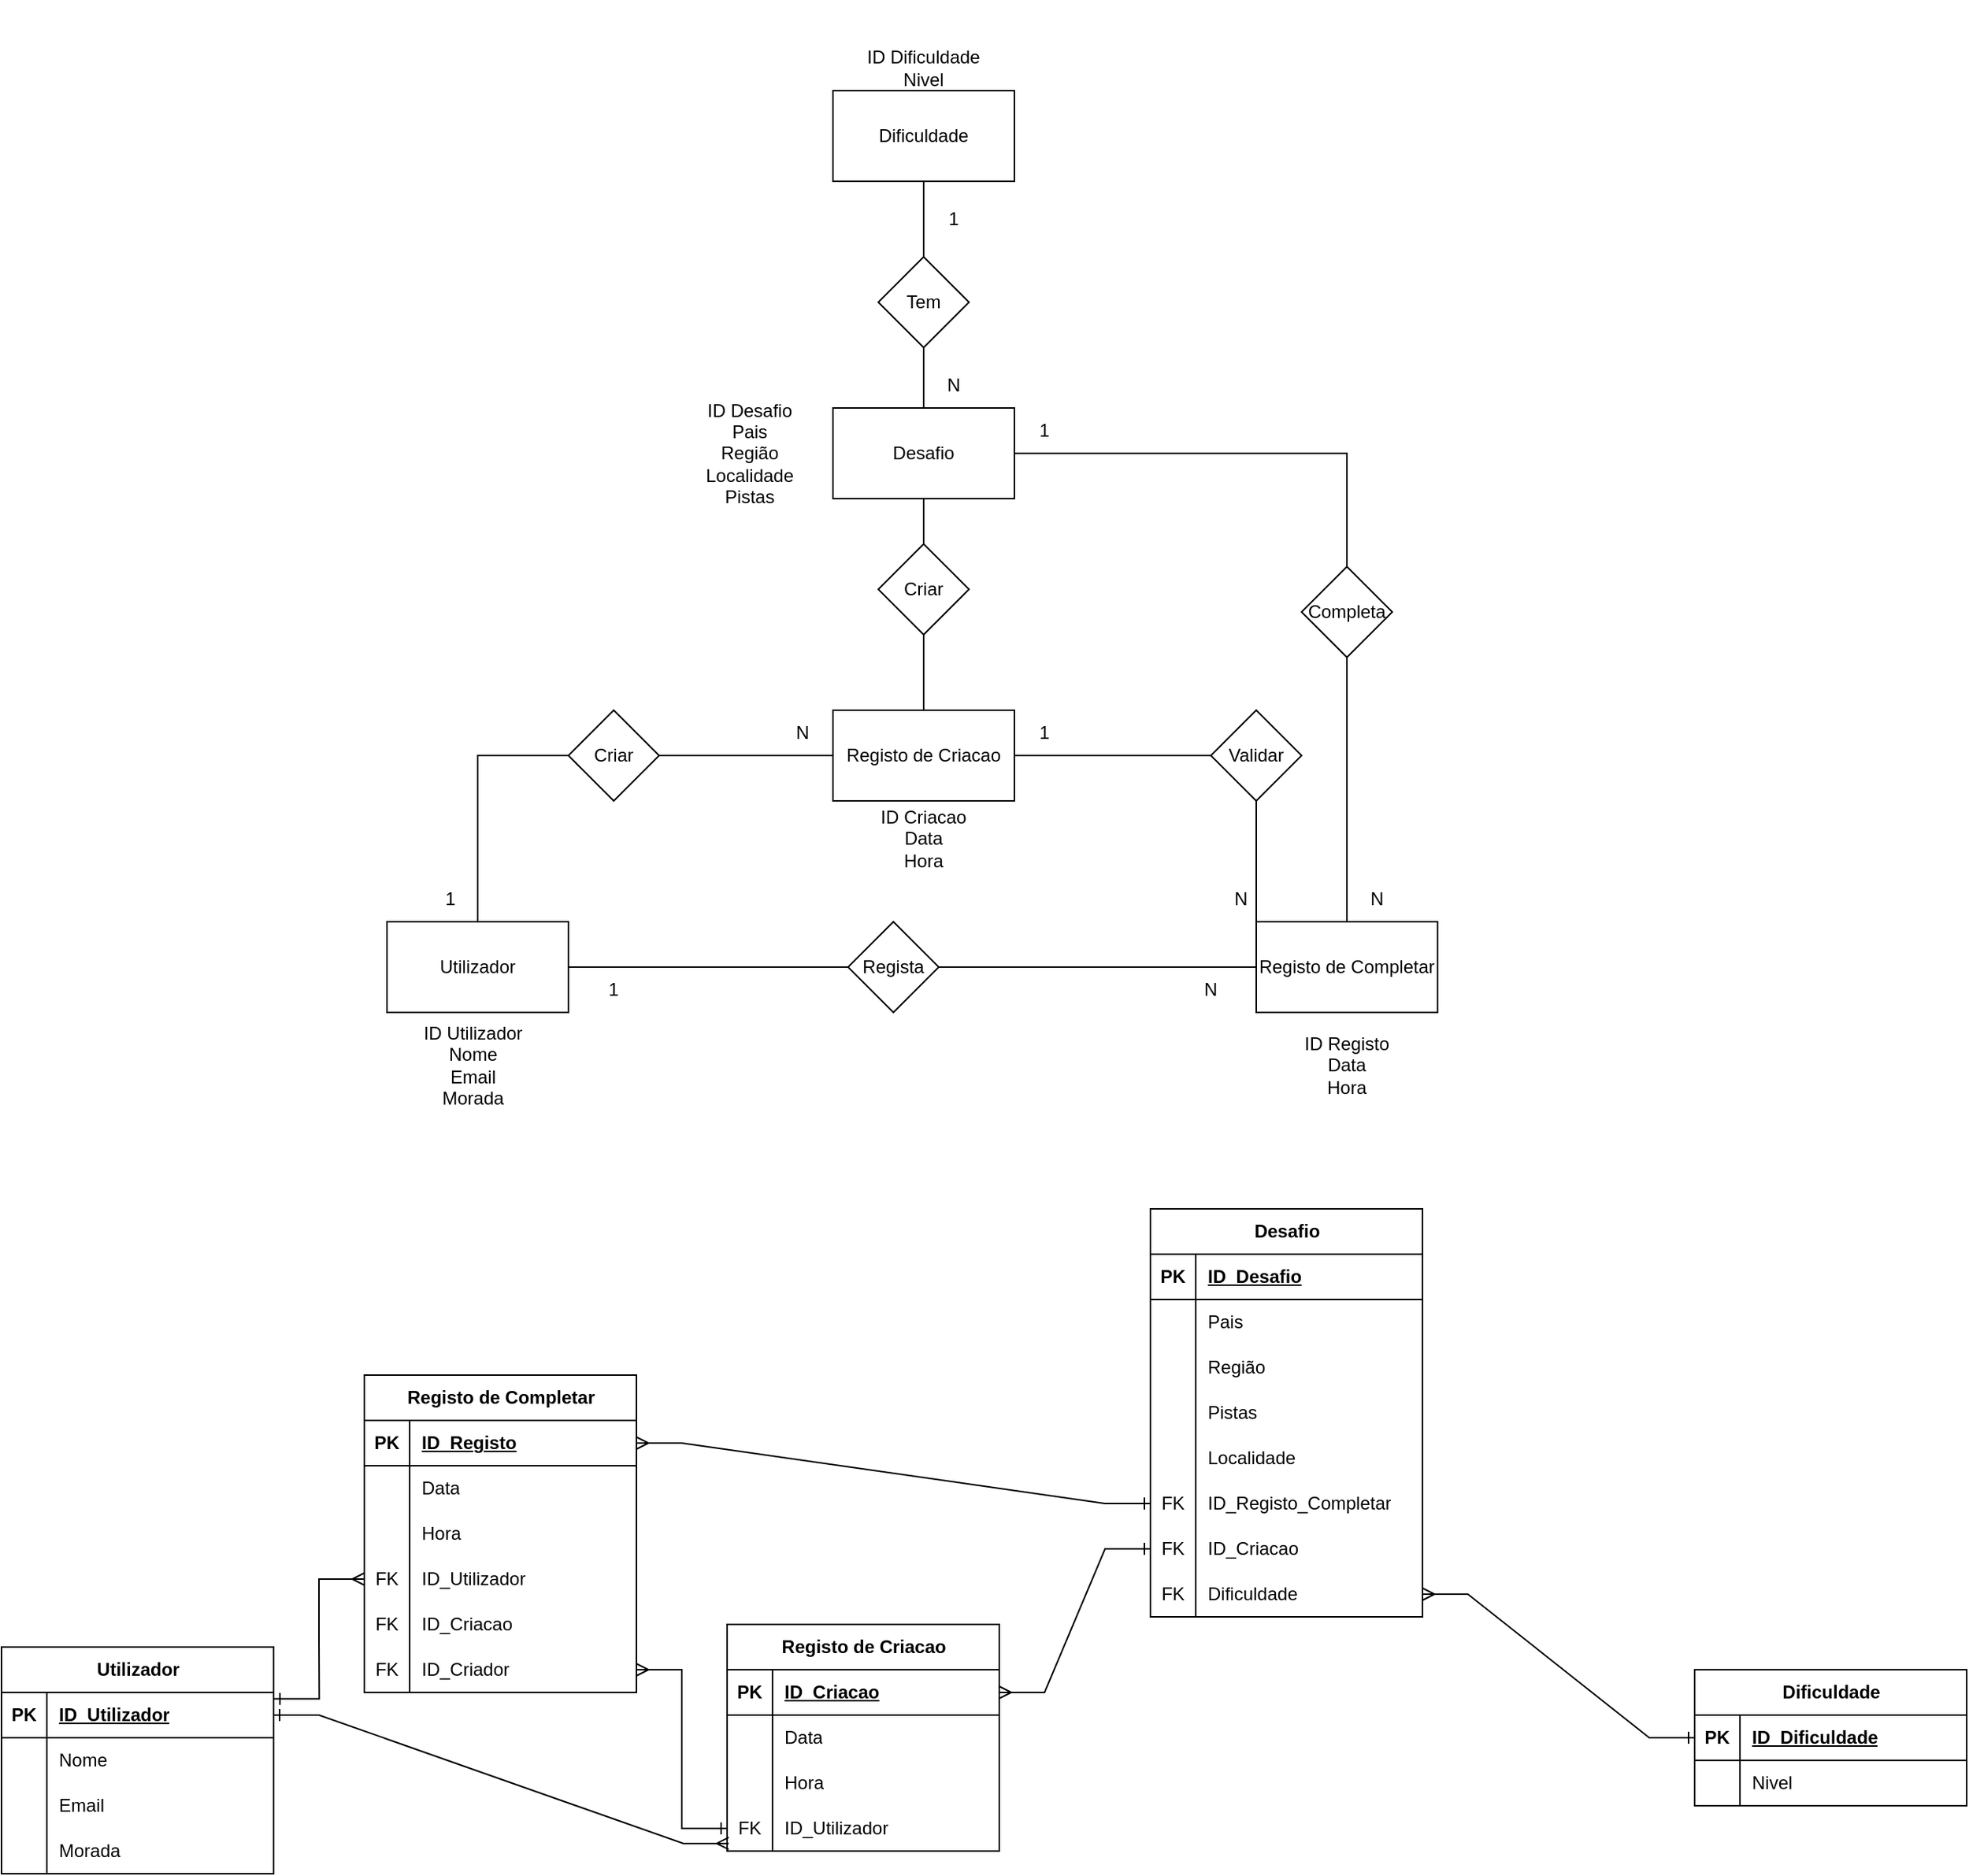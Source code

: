 <mxfile version="22.1.1" type="github">
  <diagram name="Página-1" id="L5ZO46KHVrm3tSjgSktz">
    <mxGraphModel dx="2261" dy="1919" grid="1" gridSize="10" guides="1" tooltips="1" connect="1" arrows="1" fold="1" page="1" pageScale="1" pageWidth="827" pageHeight="1169" math="0" shadow="0">
      <root>
        <mxCell id="0" />
        <mxCell id="1" parent="0" />
        <mxCell id="HCRtUqWp44zBIRTlCTxs-1" value="Registo de Completar" style="rounded=0;whiteSpace=wrap;html=1;" vertex="1" parent="1">
          <mxGeometry x="60" y="420" width="120" height="60" as="geometry" />
        </mxCell>
        <mxCell id="HCRtUqWp44zBIRTlCTxs-2" value="Utilizador" style="rounded=0;whiteSpace=wrap;html=1;" vertex="1" parent="1">
          <mxGeometry x="-515" y="420" width="120" height="60" as="geometry" />
        </mxCell>
        <mxCell id="HCRtUqWp44zBIRTlCTxs-3" value="Dificuldade" style="rounded=0;whiteSpace=wrap;html=1;" vertex="1" parent="1">
          <mxGeometry x="-220" y="-130" width="120" height="60" as="geometry" />
        </mxCell>
        <mxCell id="HCRtUqWp44zBIRTlCTxs-5" value="Desafio" style="rounded=0;whiteSpace=wrap;html=1;" vertex="1" parent="1">
          <mxGeometry x="-220" y="80" width="120" height="60" as="geometry" />
        </mxCell>
        <mxCell id="HCRtUqWp44zBIRTlCTxs-14" value="" style="endArrow=none;html=1;rounded=0;exitX=1;exitY=0.5;exitDx=0;exitDy=0;entryX=0;entryY=0.5;entryDx=0;entryDy=0;" edge="1" parent="1" source="HCRtUqWp44zBIRTlCTxs-21" target="HCRtUqWp44zBIRTlCTxs-1">
          <mxGeometry width="50" height="50" relative="1" as="geometry">
            <mxPoint x="-128.787" y="308.787" as="sourcePoint" />
            <mxPoint x="220" y="400" as="targetPoint" />
          </mxGeometry>
        </mxCell>
        <mxCell id="HCRtUqWp44zBIRTlCTxs-15" value="" style="endArrow=none;html=1;rounded=0;entryX=1;entryY=0.5;entryDx=0;entryDy=0;exitX=0;exitY=0.5;exitDx=0;exitDy=0;" edge="1" parent="1" source="HCRtUqWp44zBIRTlCTxs-21" target="HCRtUqWp44zBIRTlCTxs-2">
          <mxGeometry width="50" height="50" relative="1" as="geometry">
            <mxPoint x="-190" y="310" as="sourcePoint" />
            <mxPoint x="220" y="400" as="targetPoint" />
          </mxGeometry>
        </mxCell>
        <mxCell id="HCRtUqWp44zBIRTlCTxs-21" value="Regista" style="rhombus;whiteSpace=wrap;html=1;" vertex="1" parent="1">
          <mxGeometry x="-210" y="420" width="60" height="60" as="geometry" />
        </mxCell>
        <mxCell id="HCRtUqWp44zBIRTlCTxs-23" value="" style="endArrow=none;html=1;rounded=0;exitX=0.5;exitY=0;exitDx=0;exitDy=0;" edge="1" parent="1" source="HCRtUqWp44zBIRTlCTxs-1" target="HCRtUqWp44zBIRTlCTxs-24">
          <mxGeometry width="50" height="50" relative="1" as="geometry">
            <mxPoint x="-20" y="270" as="sourcePoint" />
            <mxPoint y="230" as="targetPoint" />
          </mxGeometry>
        </mxCell>
        <mxCell id="HCRtUqWp44zBIRTlCTxs-24" value="Completa" style="rhombus;whiteSpace=wrap;html=1;" vertex="1" parent="1">
          <mxGeometry x="90" y="185" width="60" height="60" as="geometry" />
        </mxCell>
        <mxCell id="HCRtUqWp44zBIRTlCTxs-25" value="" style="endArrow=none;html=1;rounded=0;entryX=0.5;entryY=0;entryDx=0;entryDy=0;exitX=1;exitY=0.5;exitDx=0;exitDy=0;" edge="1" parent="1" source="HCRtUqWp44zBIRTlCTxs-5" target="HCRtUqWp44zBIRTlCTxs-24">
          <mxGeometry width="50" height="50" relative="1" as="geometry">
            <mxPoint x="-170" y="450" as="sourcePoint" />
            <mxPoint x="-120" y="400" as="targetPoint" />
            <Array as="points">
              <mxPoint x="40" y="110" />
              <mxPoint x="120" y="110" />
              <mxPoint x="120" y="140" />
            </Array>
          </mxGeometry>
        </mxCell>
        <mxCell id="HCRtUqWp44zBIRTlCTxs-29" value="Tem" style="rhombus;whiteSpace=wrap;html=1;" vertex="1" parent="1">
          <mxGeometry x="-190" y="-20" width="60" height="60" as="geometry" />
        </mxCell>
        <mxCell id="HCRtUqWp44zBIRTlCTxs-30" value="" style="endArrow=none;html=1;rounded=0;exitX=0.5;exitY=1;exitDx=0;exitDy=0;entryX=0.5;entryY=0;entryDx=0;entryDy=0;" edge="1" parent="1" source="HCRtUqWp44zBIRTlCTxs-3" target="HCRtUqWp44zBIRTlCTxs-29">
          <mxGeometry width="50" height="50" relative="1" as="geometry">
            <mxPoint x="-170" y="200" as="sourcePoint" />
            <mxPoint x="-120" y="150" as="targetPoint" />
          </mxGeometry>
        </mxCell>
        <mxCell id="HCRtUqWp44zBIRTlCTxs-31" value="" style="endArrow=none;html=1;rounded=0;exitX=0.5;exitY=1;exitDx=0;exitDy=0;entryX=0.5;entryY=0;entryDx=0;entryDy=0;" edge="1" parent="1" source="HCRtUqWp44zBIRTlCTxs-29" target="HCRtUqWp44zBIRTlCTxs-5">
          <mxGeometry width="50" height="50" relative="1" as="geometry">
            <mxPoint x="-170" y="200" as="sourcePoint" />
            <mxPoint x="-120" y="150" as="targetPoint" />
          </mxGeometry>
        </mxCell>
        <mxCell id="HCRtUqWp44zBIRTlCTxs-34" value="N" style="text;html=1;strokeColor=none;fillColor=none;align=center;verticalAlign=middle;whiteSpace=wrap;rounded=0;" vertex="1" parent="1">
          <mxGeometry y="450" width="60" height="30" as="geometry" />
        </mxCell>
        <mxCell id="HCRtUqWp44zBIRTlCTxs-38" value="1" style="text;html=1;strokeColor=none;fillColor=none;align=center;verticalAlign=middle;whiteSpace=wrap;rounded=0;" vertex="1" parent="1">
          <mxGeometry x="-395" y="450" width="60" height="30" as="geometry" />
        </mxCell>
        <mxCell id="HCRtUqWp44zBIRTlCTxs-41" value="N" style="text;html=1;strokeColor=none;fillColor=none;align=center;verticalAlign=middle;whiteSpace=wrap;rounded=0;" vertex="1" parent="1">
          <mxGeometry x="-170" y="50" width="60" height="30" as="geometry" />
        </mxCell>
        <mxCell id="HCRtUqWp44zBIRTlCTxs-43" value="1" style="text;html=1;strokeColor=none;fillColor=none;align=center;verticalAlign=middle;whiteSpace=wrap;rounded=0;" vertex="1" parent="1">
          <mxGeometry x="-170" y="-60" width="60" height="30" as="geometry" />
        </mxCell>
        <mxCell id="HCRtUqWp44zBIRTlCTxs-44" value="ID Utilizador&lt;br&gt;Nome&lt;br&gt;Email&lt;br&gt;Morada&lt;br&gt;" style="text;html=1;strokeColor=none;fillColor=none;align=center;verticalAlign=middle;whiteSpace=wrap;rounded=0;" vertex="1" parent="1">
          <mxGeometry x="-503" y="475.5" width="90" height="79" as="geometry" />
        </mxCell>
        <mxCell id="HCRtUqWp44zBIRTlCTxs-46" value="ID Registo&lt;br&gt;Data&lt;br&gt;Hora" style="text;html=1;strokeColor=none;fillColor=none;align=center;verticalAlign=middle;whiteSpace=wrap;rounded=0;" vertex="1" parent="1">
          <mxGeometry x="65" y="480" width="110" height="70" as="geometry" />
        </mxCell>
        <mxCell id="HCRtUqWp44zBIRTlCTxs-47" value="ID Desafio&lt;br&gt;Pais&lt;br&gt;Região&lt;br&gt;Localidade&lt;br&gt;Pistas" style="text;html=1;strokeColor=none;fillColor=none;align=center;verticalAlign=middle;whiteSpace=wrap;rounded=0;" vertex="1" parent="1">
          <mxGeometry x="-330" y="75" width="110" height="70" as="geometry" />
        </mxCell>
        <mxCell id="HCRtUqWp44zBIRTlCTxs-48" value="ID Dificuldade&lt;br&gt;Nivel" style="text;html=1;strokeColor=none;fillColor=none;align=center;verticalAlign=middle;whiteSpace=wrap;rounded=0;" vertex="1" parent="1">
          <mxGeometry x="-220" y="-190" width="120" height="90" as="geometry" />
        </mxCell>
        <mxCell id="HCRtUqWp44zBIRTlCTxs-140" value="Registo de Completar" style="shape=table;startSize=30;container=1;collapsible=1;childLayout=tableLayout;fixedRows=1;rowLines=0;fontStyle=1;align=center;resizeLast=1;html=1;" vertex="1" parent="1">
          <mxGeometry x="-530" y="720" width="180" height="210" as="geometry" />
        </mxCell>
        <mxCell id="HCRtUqWp44zBIRTlCTxs-141" value="" style="shape=tableRow;horizontal=0;startSize=0;swimlaneHead=0;swimlaneBody=0;fillColor=none;collapsible=0;dropTarget=0;points=[[0,0.5],[1,0.5]];portConstraint=eastwest;top=0;left=0;right=0;bottom=1;" vertex="1" parent="HCRtUqWp44zBIRTlCTxs-140">
          <mxGeometry y="30" width="180" height="30" as="geometry" />
        </mxCell>
        <mxCell id="HCRtUqWp44zBIRTlCTxs-142" value="PK" style="shape=partialRectangle;connectable=0;fillColor=none;top=0;left=0;bottom=0;right=0;fontStyle=1;overflow=hidden;whiteSpace=wrap;html=1;" vertex="1" parent="HCRtUqWp44zBIRTlCTxs-141">
          <mxGeometry width="30" height="30" as="geometry">
            <mxRectangle width="30" height="30" as="alternateBounds" />
          </mxGeometry>
        </mxCell>
        <mxCell id="HCRtUqWp44zBIRTlCTxs-143" value="ID_Registo" style="shape=partialRectangle;connectable=0;fillColor=none;top=0;left=0;bottom=0;right=0;align=left;spacingLeft=6;fontStyle=5;overflow=hidden;whiteSpace=wrap;html=1;" vertex="1" parent="HCRtUqWp44zBIRTlCTxs-141">
          <mxGeometry x="30" width="150" height="30" as="geometry">
            <mxRectangle width="150" height="30" as="alternateBounds" />
          </mxGeometry>
        </mxCell>
        <mxCell id="HCRtUqWp44zBIRTlCTxs-144" value="" style="shape=tableRow;horizontal=0;startSize=0;swimlaneHead=0;swimlaneBody=0;fillColor=none;collapsible=0;dropTarget=0;points=[[0,0.5],[1,0.5]];portConstraint=eastwest;top=0;left=0;right=0;bottom=0;" vertex="1" parent="HCRtUqWp44zBIRTlCTxs-140">
          <mxGeometry y="60" width="180" height="30" as="geometry" />
        </mxCell>
        <mxCell id="HCRtUqWp44zBIRTlCTxs-145" value="" style="shape=partialRectangle;connectable=0;fillColor=none;top=0;left=0;bottom=0;right=0;editable=1;overflow=hidden;whiteSpace=wrap;html=1;" vertex="1" parent="HCRtUqWp44zBIRTlCTxs-144">
          <mxGeometry width="30" height="30" as="geometry">
            <mxRectangle width="30" height="30" as="alternateBounds" />
          </mxGeometry>
        </mxCell>
        <mxCell id="HCRtUqWp44zBIRTlCTxs-146" value="Data" style="shape=partialRectangle;connectable=0;fillColor=none;top=0;left=0;bottom=0;right=0;align=left;spacingLeft=6;overflow=hidden;whiteSpace=wrap;html=1;" vertex="1" parent="HCRtUqWp44zBIRTlCTxs-144">
          <mxGeometry x="30" width="150" height="30" as="geometry">
            <mxRectangle width="150" height="30" as="alternateBounds" />
          </mxGeometry>
        </mxCell>
        <mxCell id="HCRtUqWp44zBIRTlCTxs-147" value="" style="shape=tableRow;horizontal=0;startSize=0;swimlaneHead=0;swimlaneBody=0;fillColor=none;collapsible=0;dropTarget=0;points=[[0,0.5],[1,0.5]];portConstraint=eastwest;top=0;left=0;right=0;bottom=0;" vertex="1" parent="HCRtUqWp44zBIRTlCTxs-140">
          <mxGeometry y="90" width="180" height="30" as="geometry" />
        </mxCell>
        <mxCell id="HCRtUqWp44zBIRTlCTxs-148" value="" style="shape=partialRectangle;connectable=0;fillColor=none;top=0;left=0;bottom=0;right=0;editable=1;overflow=hidden;whiteSpace=wrap;html=1;" vertex="1" parent="HCRtUqWp44zBIRTlCTxs-147">
          <mxGeometry width="30" height="30" as="geometry">
            <mxRectangle width="30" height="30" as="alternateBounds" />
          </mxGeometry>
        </mxCell>
        <mxCell id="HCRtUqWp44zBIRTlCTxs-149" value="Hora" style="shape=partialRectangle;connectable=0;fillColor=none;top=0;left=0;bottom=0;right=0;align=left;spacingLeft=6;overflow=hidden;whiteSpace=wrap;html=1;" vertex="1" parent="HCRtUqWp44zBIRTlCTxs-147">
          <mxGeometry x="30" width="150" height="30" as="geometry">
            <mxRectangle width="150" height="30" as="alternateBounds" />
          </mxGeometry>
        </mxCell>
        <mxCell id="HCRtUqWp44zBIRTlCTxs-150" value="" style="shape=tableRow;horizontal=0;startSize=0;swimlaneHead=0;swimlaneBody=0;fillColor=none;collapsible=0;dropTarget=0;points=[[0,0.5],[1,0.5]];portConstraint=eastwest;top=0;left=0;right=0;bottom=0;" vertex="1" parent="HCRtUqWp44zBIRTlCTxs-140">
          <mxGeometry y="120" width="180" height="30" as="geometry" />
        </mxCell>
        <mxCell id="HCRtUqWp44zBIRTlCTxs-151" value="FK" style="shape=partialRectangle;connectable=0;fillColor=none;top=0;left=0;bottom=0;right=0;editable=1;overflow=hidden;whiteSpace=wrap;html=1;" vertex="1" parent="HCRtUqWp44zBIRTlCTxs-150">
          <mxGeometry width="30" height="30" as="geometry">
            <mxRectangle width="30" height="30" as="alternateBounds" />
          </mxGeometry>
        </mxCell>
        <mxCell id="HCRtUqWp44zBIRTlCTxs-152" value="ID_Utilizador" style="shape=partialRectangle;connectable=0;fillColor=none;top=0;left=0;bottom=0;right=0;align=left;spacingLeft=6;overflow=hidden;whiteSpace=wrap;html=1;" vertex="1" parent="HCRtUqWp44zBIRTlCTxs-150">
          <mxGeometry x="30" width="150" height="30" as="geometry">
            <mxRectangle width="150" height="30" as="alternateBounds" />
          </mxGeometry>
        </mxCell>
        <mxCell id="HCRtUqWp44zBIRTlCTxs-153" style="shape=tableRow;horizontal=0;startSize=0;swimlaneHead=0;swimlaneBody=0;fillColor=none;collapsible=0;dropTarget=0;points=[[0,0.5],[1,0.5]];portConstraint=eastwest;top=0;left=0;right=0;bottom=0;" vertex="1" parent="HCRtUqWp44zBIRTlCTxs-140">
          <mxGeometry y="150" width="180" height="30" as="geometry" />
        </mxCell>
        <mxCell id="HCRtUqWp44zBIRTlCTxs-154" value="FK" style="shape=partialRectangle;connectable=0;fillColor=none;top=0;left=0;bottom=0;right=0;editable=1;overflow=hidden;whiteSpace=wrap;html=1;" vertex="1" parent="HCRtUqWp44zBIRTlCTxs-153">
          <mxGeometry width="30" height="30" as="geometry">
            <mxRectangle width="30" height="30" as="alternateBounds" />
          </mxGeometry>
        </mxCell>
        <mxCell id="HCRtUqWp44zBIRTlCTxs-155" value="ID_Criacao" style="shape=partialRectangle;connectable=0;fillColor=none;top=0;left=0;bottom=0;right=0;align=left;spacingLeft=6;overflow=hidden;whiteSpace=wrap;html=1;" vertex="1" parent="HCRtUqWp44zBIRTlCTxs-153">
          <mxGeometry x="30" width="150" height="30" as="geometry">
            <mxRectangle width="150" height="30" as="alternateBounds" />
          </mxGeometry>
        </mxCell>
        <mxCell id="HCRtUqWp44zBIRTlCTxs-220" style="shape=tableRow;horizontal=0;startSize=0;swimlaneHead=0;swimlaneBody=0;fillColor=none;collapsible=0;dropTarget=0;points=[[0,0.5],[1,0.5]];portConstraint=eastwest;top=0;left=0;right=0;bottom=0;" vertex="1" parent="HCRtUqWp44zBIRTlCTxs-140">
          <mxGeometry y="180" width="180" height="30" as="geometry" />
        </mxCell>
        <mxCell id="HCRtUqWp44zBIRTlCTxs-221" value="FK" style="shape=partialRectangle;connectable=0;fillColor=none;top=0;left=0;bottom=0;right=0;editable=1;overflow=hidden;whiteSpace=wrap;html=1;" vertex="1" parent="HCRtUqWp44zBIRTlCTxs-220">
          <mxGeometry width="30" height="30" as="geometry">
            <mxRectangle width="30" height="30" as="alternateBounds" />
          </mxGeometry>
        </mxCell>
        <mxCell id="HCRtUqWp44zBIRTlCTxs-222" value="ID_Criador" style="shape=partialRectangle;connectable=0;fillColor=none;top=0;left=0;bottom=0;right=0;align=left;spacingLeft=6;overflow=hidden;whiteSpace=wrap;html=1;" vertex="1" parent="HCRtUqWp44zBIRTlCTxs-220">
          <mxGeometry x="30" width="150" height="30" as="geometry">
            <mxRectangle width="150" height="30" as="alternateBounds" />
          </mxGeometry>
        </mxCell>
        <mxCell id="HCRtUqWp44zBIRTlCTxs-156" value="Dificuldade" style="shape=table;startSize=30;container=1;collapsible=1;childLayout=tableLayout;fixedRows=1;rowLines=0;fontStyle=1;align=center;resizeLast=1;html=1;" vertex="1" parent="1">
          <mxGeometry x="350" y="915" width="180" height="90" as="geometry" />
        </mxCell>
        <mxCell id="HCRtUqWp44zBIRTlCTxs-157" value="" style="shape=tableRow;horizontal=0;startSize=0;swimlaneHead=0;swimlaneBody=0;fillColor=none;collapsible=0;dropTarget=0;points=[[0,0.5],[1,0.5]];portConstraint=eastwest;top=0;left=0;right=0;bottom=1;" vertex="1" parent="HCRtUqWp44zBIRTlCTxs-156">
          <mxGeometry y="30" width="180" height="30" as="geometry" />
        </mxCell>
        <mxCell id="HCRtUqWp44zBIRTlCTxs-158" value="PK" style="shape=partialRectangle;connectable=0;fillColor=none;top=0;left=0;bottom=0;right=0;fontStyle=1;overflow=hidden;whiteSpace=wrap;html=1;" vertex="1" parent="HCRtUqWp44zBIRTlCTxs-157">
          <mxGeometry width="30" height="30" as="geometry">
            <mxRectangle width="30" height="30" as="alternateBounds" />
          </mxGeometry>
        </mxCell>
        <mxCell id="HCRtUqWp44zBIRTlCTxs-159" value="ID_Dificuldade" style="shape=partialRectangle;connectable=0;fillColor=none;top=0;left=0;bottom=0;right=0;align=left;spacingLeft=6;fontStyle=5;overflow=hidden;whiteSpace=wrap;html=1;" vertex="1" parent="HCRtUqWp44zBIRTlCTxs-157">
          <mxGeometry x="30" width="150" height="30" as="geometry">
            <mxRectangle width="150" height="30" as="alternateBounds" />
          </mxGeometry>
        </mxCell>
        <mxCell id="HCRtUqWp44zBIRTlCTxs-160" value="" style="shape=tableRow;horizontal=0;startSize=0;swimlaneHead=0;swimlaneBody=0;fillColor=none;collapsible=0;dropTarget=0;points=[[0,0.5],[1,0.5]];portConstraint=eastwest;top=0;left=0;right=0;bottom=0;" vertex="1" parent="HCRtUqWp44zBIRTlCTxs-156">
          <mxGeometry y="60" width="180" height="30" as="geometry" />
        </mxCell>
        <mxCell id="HCRtUqWp44zBIRTlCTxs-161" value="" style="shape=partialRectangle;connectable=0;fillColor=none;top=0;left=0;bottom=0;right=0;editable=1;overflow=hidden;whiteSpace=wrap;html=1;" vertex="1" parent="HCRtUqWp44zBIRTlCTxs-160">
          <mxGeometry width="30" height="30" as="geometry">
            <mxRectangle width="30" height="30" as="alternateBounds" />
          </mxGeometry>
        </mxCell>
        <mxCell id="HCRtUqWp44zBIRTlCTxs-162" value="Nivel" style="shape=partialRectangle;connectable=0;fillColor=none;top=0;left=0;bottom=0;right=0;align=left;spacingLeft=6;overflow=hidden;whiteSpace=wrap;html=1;" vertex="1" parent="HCRtUqWp44zBIRTlCTxs-160">
          <mxGeometry x="30" width="150" height="30" as="geometry">
            <mxRectangle width="150" height="30" as="alternateBounds" />
          </mxGeometry>
        </mxCell>
        <mxCell id="HCRtUqWp44zBIRTlCTxs-163" value="Utilizador" style="shape=table;startSize=30;container=1;collapsible=1;childLayout=tableLayout;fixedRows=1;rowLines=0;fontStyle=1;align=center;resizeLast=1;html=1;" vertex="1" parent="1">
          <mxGeometry x="-770" y="900" width="180" height="150" as="geometry" />
        </mxCell>
        <mxCell id="HCRtUqWp44zBIRTlCTxs-164" value="" style="shape=tableRow;horizontal=0;startSize=0;swimlaneHead=0;swimlaneBody=0;fillColor=none;collapsible=0;dropTarget=0;points=[[0,0.5],[1,0.5]];portConstraint=eastwest;top=0;left=0;right=0;bottom=1;" vertex="1" parent="HCRtUqWp44zBIRTlCTxs-163">
          <mxGeometry y="30" width="180" height="30" as="geometry" />
        </mxCell>
        <mxCell id="HCRtUqWp44zBIRTlCTxs-165" value="PK" style="shape=partialRectangle;connectable=0;fillColor=none;top=0;left=0;bottom=0;right=0;fontStyle=1;overflow=hidden;whiteSpace=wrap;html=1;" vertex="1" parent="HCRtUqWp44zBIRTlCTxs-164">
          <mxGeometry width="30" height="30" as="geometry">
            <mxRectangle width="30" height="30" as="alternateBounds" />
          </mxGeometry>
        </mxCell>
        <mxCell id="HCRtUqWp44zBIRTlCTxs-166" value="ID_Utilizador" style="shape=partialRectangle;connectable=0;fillColor=none;top=0;left=0;bottom=0;right=0;align=left;spacingLeft=6;fontStyle=5;overflow=hidden;whiteSpace=wrap;html=1;" vertex="1" parent="HCRtUqWp44zBIRTlCTxs-164">
          <mxGeometry x="30" width="150" height="30" as="geometry">
            <mxRectangle width="150" height="30" as="alternateBounds" />
          </mxGeometry>
        </mxCell>
        <mxCell id="HCRtUqWp44zBIRTlCTxs-167" value="" style="shape=tableRow;horizontal=0;startSize=0;swimlaneHead=0;swimlaneBody=0;fillColor=none;collapsible=0;dropTarget=0;points=[[0,0.5],[1,0.5]];portConstraint=eastwest;top=0;left=0;right=0;bottom=0;" vertex="1" parent="HCRtUqWp44zBIRTlCTxs-163">
          <mxGeometry y="60" width="180" height="30" as="geometry" />
        </mxCell>
        <mxCell id="HCRtUqWp44zBIRTlCTxs-168" value="" style="shape=partialRectangle;connectable=0;fillColor=none;top=0;left=0;bottom=0;right=0;editable=1;overflow=hidden;whiteSpace=wrap;html=1;" vertex="1" parent="HCRtUqWp44zBIRTlCTxs-167">
          <mxGeometry width="30" height="30" as="geometry">
            <mxRectangle width="30" height="30" as="alternateBounds" />
          </mxGeometry>
        </mxCell>
        <mxCell id="HCRtUqWp44zBIRTlCTxs-169" value="Nome" style="shape=partialRectangle;connectable=0;fillColor=none;top=0;left=0;bottom=0;right=0;align=left;spacingLeft=6;overflow=hidden;whiteSpace=wrap;html=1;" vertex="1" parent="HCRtUqWp44zBIRTlCTxs-167">
          <mxGeometry x="30" width="150" height="30" as="geometry">
            <mxRectangle width="150" height="30" as="alternateBounds" />
          </mxGeometry>
        </mxCell>
        <mxCell id="HCRtUqWp44zBIRTlCTxs-170" value="" style="shape=tableRow;horizontal=0;startSize=0;swimlaneHead=0;swimlaneBody=0;fillColor=none;collapsible=0;dropTarget=0;points=[[0,0.5],[1,0.5]];portConstraint=eastwest;top=0;left=0;right=0;bottom=0;" vertex="1" parent="HCRtUqWp44zBIRTlCTxs-163">
          <mxGeometry y="90" width="180" height="30" as="geometry" />
        </mxCell>
        <mxCell id="HCRtUqWp44zBIRTlCTxs-171" value="" style="shape=partialRectangle;connectable=0;fillColor=none;top=0;left=0;bottom=0;right=0;editable=1;overflow=hidden;whiteSpace=wrap;html=1;" vertex="1" parent="HCRtUqWp44zBIRTlCTxs-170">
          <mxGeometry width="30" height="30" as="geometry">
            <mxRectangle width="30" height="30" as="alternateBounds" />
          </mxGeometry>
        </mxCell>
        <mxCell id="HCRtUqWp44zBIRTlCTxs-172" value="Email" style="shape=partialRectangle;connectable=0;fillColor=none;top=0;left=0;bottom=0;right=0;align=left;spacingLeft=6;overflow=hidden;whiteSpace=wrap;html=1;" vertex="1" parent="HCRtUqWp44zBIRTlCTxs-170">
          <mxGeometry x="30" width="150" height="30" as="geometry">
            <mxRectangle width="150" height="30" as="alternateBounds" />
          </mxGeometry>
        </mxCell>
        <mxCell id="HCRtUqWp44zBIRTlCTxs-173" value="" style="shape=tableRow;horizontal=0;startSize=0;swimlaneHead=0;swimlaneBody=0;fillColor=none;collapsible=0;dropTarget=0;points=[[0,0.5],[1,0.5]];portConstraint=eastwest;top=0;left=0;right=0;bottom=0;" vertex="1" parent="HCRtUqWp44zBIRTlCTxs-163">
          <mxGeometry y="120" width="180" height="30" as="geometry" />
        </mxCell>
        <mxCell id="HCRtUqWp44zBIRTlCTxs-174" value="" style="shape=partialRectangle;connectable=0;fillColor=none;top=0;left=0;bottom=0;right=0;editable=1;overflow=hidden;whiteSpace=wrap;html=1;" vertex="1" parent="HCRtUqWp44zBIRTlCTxs-173">
          <mxGeometry width="30" height="30" as="geometry">
            <mxRectangle width="30" height="30" as="alternateBounds" />
          </mxGeometry>
        </mxCell>
        <mxCell id="HCRtUqWp44zBIRTlCTxs-175" value="Morada" style="shape=partialRectangle;connectable=0;fillColor=none;top=0;left=0;bottom=0;right=0;align=left;spacingLeft=6;overflow=hidden;whiteSpace=wrap;html=1;" vertex="1" parent="HCRtUqWp44zBIRTlCTxs-173">
          <mxGeometry x="30" width="150" height="30" as="geometry">
            <mxRectangle width="150" height="30" as="alternateBounds" />
          </mxGeometry>
        </mxCell>
        <mxCell id="HCRtUqWp44zBIRTlCTxs-176" value="Desafio" style="shape=table;startSize=30;container=1;collapsible=1;childLayout=tableLayout;fixedRows=1;rowLines=0;fontStyle=1;align=center;resizeLast=1;html=1;" vertex="1" parent="1">
          <mxGeometry x="-10" y="610" width="180" height="270" as="geometry" />
        </mxCell>
        <mxCell id="HCRtUqWp44zBIRTlCTxs-177" value="" style="shape=tableRow;horizontal=0;startSize=0;swimlaneHead=0;swimlaneBody=0;fillColor=none;collapsible=0;dropTarget=0;points=[[0,0.5],[1,0.5]];portConstraint=eastwest;top=0;left=0;right=0;bottom=1;" vertex="1" parent="HCRtUqWp44zBIRTlCTxs-176">
          <mxGeometry y="30" width="180" height="30" as="geometry" />
        </mxCell>
        <mxCell id="HCRtUqWp44zBIRTlCTxs-178" value="PK" style="shape=partialRectangle;connectable=0;fillColor=none;top=0;left=0;bottom=0;right=0;fontStyle=1;overflow=hidden;whiteSpace=wrap;html=1;" vertex="1" parent="HCRtUqWp44zBIRTlCTxs-177">
          <mxGeometry width="30" height="30" as="geometry">
            <mxRectangle width="30" height="30" as="alternateBounds" />
          </mxGeometry>
        </mxCell>
        <mxCell id="HCRtUqWp44zBIRTlCTxs-179" value="ID_Desafio" style="shape=partialRectangle;connectable=0;fillColor=none;top=0;left=0;bottom=0;right=0;align=left;spacingLeft=6;fontStyle=5;overflow=hidden;whiteSpace=wrap;html=1;" vertex="1" parent="HCRtUqWp44zBIRTlCTxs-177">
          <mxGeometry x="30" width="150" height="30" as="geometry">
            <mxRectangle width="150" height="30" as="alternateBounds" />
          </mxGeometry>
        </mxCell>
        <mxCell id="HCRtUqWp44zBIRTlCTxs-180" value="" style="shape=tableRow;horizontal=0;startSize=0;swimlaneHead=0;swimlaneBody=0;fillColor=none;collapsible=0;dropTarget=0;points=[[0,0.5],[1,0.5]];portConstraint=eastwest;top=0;left=0;right=0;bottom=0;" vertex="1" parent="HCRtUqWp44zBIRTlCTxs-176">
          <mxGeometry y="60" width="180" height="30" as="geometry" />
        </mxCell>
        <mxCell id="HCRtUqWp44zBIRTlCTxs-181" value="" style="shape=partialRectangle;connectable=0;fillColor=none;top=0;left=0;bottom=0;right=0;editable=1;overflow=hidden;whiteSpace=wrap;html=1;" vertex="1" parent="HCRtUqWp44zBIRTlCTxs-180">
          <mxGeometry width="30" height="30" as="geometry">
            <mxRectangle width="30" height="30" as="alternateBounds" />
          </mxGeometry>
        </mxCell>
        <mxCell id="HCRtUqWp44zBIRTlCTxs-182" value="Pais" style="shape=partialRectangle;connectable=0;fillColor=none;top=0;left=0;bottom=0;right=0;align=left;spacingLeft=6;overflow=hidden;whiteSpace=wrap;html=1;" vertex="1" parent="HCRtUqWp44zBIRTlCTxs-180">
          <mxGeometry x="30" width="150" height="30" as="geometry">
            <mxRectangle width="150" height="30" as="alternateBounds" />
          </mxGeometry>
        </mxCell>
        <mxCell id="HCRtUqWp44zBIRTlCTxs-183" value="" style="shape=tableRow;horizontal=0;startSize=0;swimlaneHead=0;swimlaneBody=0;fillColor=none;collapsible=0;dropTarget=0;points=[[0,0.5],[1,0.5]];portConstraint=eastwest;top=0;left=0;right=0;bottom=0;" vertex="1" parent="HCRtUqWp44zBIRTlCTxs-176">
          <mxGeometry y="90" width="180" height="30" as="geometry" />
        </mxCell>
        <mxCell id="HCRtUqWp44zBIRTlCTxs-184" value="" style="shape=partialRectangle;connectable=0;fillColor=none;top=0;left=0;bottom=0;right=0;editable=1;overflow=hidden;whiteSpace=wrap;html=1;" vertex="1" parent="HCRtUqWp44zBIRTlCTxs-183">
          <mxGeometry width="30" height="30" as="geometry">
            <mxRectangle width="30" height="30" as="alternateBounds" />
          </mxGeometry>
        </mxCell>
        <mxCell id="HCRtUqWp44zBIRTlCTxs-185" value="Região" style="shape=partialRectangle;connectable=0;fillColor=none;top=0;left=0;bottom=0;right=0;align=left;spacingLeft=6;overflow=hidden;whiteSpace=wrap;html=1;" vertex="1" parent="HCRtUqWp44zBIRTlCTxs-183">
          <mxGeometry x="30" width="150" height="30" as="geometry">
            <mxRectangle width="150" height="30" as="alternateBounds" />
          </mxGeometry>
        </mxCell>
        <mxCell id="HCRtUqWp44zBIRTlCTxs-186" style="shape=tableRow;horizontal=0;startSize=0;swimlaneHead=0;swimlaneBody=0;fillColor=none;collapsible=0;dropTarget=0;points=[[0,0.5],[1,0.5]];portConstraint=eastwest;top=0;left=0;right=0;bottom=0;" vertex="1" parent="HCRtUqWp44zBIRTlCTxs-176">
          <mxGeometry y="120" width="180" height="30" as="geometry" />
        </mxCell>
        <mxCell id="HCRtUqWp44zBIRTlCTxs-187" style="shape=partialRectangle;connectable=0;fillColor=none;top=0;left=0;bottom=0;right=0;editable=1;overflow=hidden;whiteSpace=wrap;html=1;" vertex="1" parent="HCRtUqWp44zBIRTlCTxs-186">
          <mxGeometry width="30" height="30" as="geometry">
            <mxRectangle width="30" height="30" as="alternateBounds" />
          </mxGeometry>
        </mxCell>
        <mxCell id="HCRtUqWp44zBIRTlCTxs-188" value="Pistas" style="shape=partialRectangle;connectable=0;fillColor=none;top=0;left=0;bottom=0;right=0;align=left;spacingLeft=6;overflow=hidden;whiteSpace=wrap;html=1;" vertex="1" parent="HCRtUqWp44zBIRTlCTxs-186">
          <mxGeometry x="30" width="150" height="30" as="geometry">
            <mxRectangle width="150" height="30" as="alternateBounds" />
          </mxGeometry>
        </mxCell>
        <mxCell id="HCRtUqWp44zBIRTlCTxs-189" value="" style="shape=tableRow;horizontal=0;startSize=0;swimlaneHead=0;swimlaneBody=0;fillColor=none;collapsible=0;dropTarget=0;points=[[0,0.5],[1,0.5]];portConstraint=eastwest;top=0;left=0;right=0;bottom=0;" vertex="1" parent="HCRtUqWp44zBIRTlCTxs-176">
          <mxGeometry y="150" width="180" height="30" as="geometry" />
        </mxCell>
        <mxCell id="HCRtUqWp44zBIRTlCTxs-190" value="" style="shape=partialRectangle;connectable=0;fillColor=none;top=0;left=0;bottom=0;right=0;editable=1;overflow=hidden;whiteSpace=wrap;html=1;" vertex="1" parent="HCRtUqWp44zBIRTlCTxs-189">
          <mxGeometry width="30" height="30" as="geometry">
            <mxRectangle width="30" height="30" as="alternateBounds" />
          </mxGeometry>
        </mxCell>
        <mxCell id="HCRtUqWp44zBIRTlCTxs-191" value="Localidade" style="shape=partialRectangle;connectable=0;fillColor=none;top=0;left=0;bottom=0;right=0;align=left;spacingLeft=6;overflow=hidden;whiteSpace=wrap;html=1;" vertex="1" parent="HCRtUqWp44zBIRTlCTxs-189">
          <mxGeometry x="30" width="150" height="30" as="geometry">
            <mxRectangle width="150" height="30" as="alternateBounds" />
          </mxGeometry>
        </mxCell>
        <mxCell id="HCRtUqWp44zBIRTlCTxs-192" style="shape=tableRow;horizontal=0;startSize=0;swimlaneHead=0;swimlaneBody=0;fillColor=none;collapsible=0;dropTarget=0;points=[[0,0.5],[1,0.5]];portConstraint=eastwest;top=0;left=0;right=0;bottom=0;" vertex="1" parent="HCRtUqWp44zBIRTlCTxs-176">
          <mxGeometry y="180" width="180" height="30" as="geometry" />
        </mxCell>
        <mxCell id="HCRtUqWp44zBIRTlCTxs-193" value="FK" style="shape=partialRectangle;connectable=0;fillColor=none;top=0;left=0;bottom=0;right=0;editable=1;overflow=hidden;whiteSpace=wrap;html=1;" vertex="1" parent="HCRtUqWp44zBIRTlCTxs-192">
          <mxGeometry width="30" height="30" as="geometry">
            <mxRectangle width="30" height="30" as="alternateBounds" />
          </mxGeometry>
        </mxCell>
        <mxCell id="HCRtUqWp44zBIRTlCTxs-194" value="ID_Registo_Completar" style="shape=partialRectangle;connectable=0;fillColor=none;top=0;left=0;bottom=0;right=0;align=left;spacingLeft=6;overflow=hidden;whiteSpace=wrap;html=1;" vertex="1" parent="HCRtUqWp44zBIRTlCTxs-192">
          <mxGeometry x="30" width="150" height="30" as="geometry">
            <mxRectangle width="150" height="30" as="alternateBounds" />
          </mxGeometry>
        </mxCell>
        <mxCell id="HCRtUqWp44zBIRTlCTxs-195" style="shape=tableRow;horizontal=0;startSize=0;swimlaneHead=0;swimlaneBody=0;fillColor=none;collapsible=0;dropTarget=0;points=[[0,0.5],[1,0.5]];portConstraint=eastwest;top=0;left=0;right=0;bottom=0;" vertex="1" parent="HCRtUqWp44zBIRTlCTxs-176">
          <mxGeometry y="210" width="180" height="30" as="geometry" />
        </mxCell>
        <mxCell id="HCRtUqWp44zBIRTlCTxs-196" value="FK" style="shape=partialRectangle;connectable=0;fillColor=none;top=0;left=0;bottom=0;right=0;editable=1;overflow=hidden;whiteSpace=wrap;html=1;" vertex="1" parent="HCRtUqWp44zBIRTlCTxs-195">
          <mxGeometry width="30" height="30" as="geometry">
            <mxRectangle width="30" height="30" as="alternateBounds" />
          </mxGeometry>
        </mxCell>
        <mxCell id="HCRtUqWp44zBIRTlCTxs-197" value="ID_Criacao" style="shape=partialRectangle;connectable=0;fillColor=none;top=0;left=0;bottom=0;right=0;align=left;spacingLeft=6;overflow=hidden;whiteSpace=wrap;html=1;" vertex="1" parent="HCRtUqWp44zBIRTlCTxs-195">
          <mxGeometry x="30" width="150" height="30" as="geometry">
            <mxRectangle width="150" height="30" as="alternateBounds" />
          </mxGeometry>
        </mxCell>
        <mxCell id="HCRtUqWp44zBIRTlCTxs-215" style="shape=tableRow;horizontal=0;startSize=0;swimlaneHead=0;swimlaneBody=0;fillColor=none;collapsible=0;dropTarget=0;points=[[0,0.5],[1,0.5]];portConstraint=eastwest;top=0;left=0;right=0;bottom=0;" vertex="1" parent="HCRtUqWp44zBIRTlCTxs-176">
          <mxGeometry y="240" width="180" height="30" as="geometry" />
        </mxCell>
        <mxCell id="HCRtUqWp44zBIRTlCTxs-216" value="FK" style="shape=partialRectangle;connectable=0;fillColor=none;top=0;left=0;bottom=0;right=0;editable=1;overflow=hidden;whiteSpace=wrap;html=1;" vertex="1" parent="HCRtUqWp44zBIRTlCTxs-215">
          <mxGeometry width="30" height="30" as="geometry">
            <mxRectangle width="30" height="30" as="alternateBounds" />
          </mxGeometry>
        </mxCell>
        <mxCell id="HCRtUqWp44zBIRTlCTxs-217" value="Dificuldade" style="shape=partialRectangle;connectable=0;fillColor=none;top=0;left=0;bottom=0;right=0;align=left;spacingLeft=6;overflow=hidden;whiteSpace=wrap;html=1;" vertex="1" parent="HCRtUqWp44zBIRTlCTxs-215">
          <mxGeometry x="30" width="150" height="30" as="geometry">
            <mxRectangle width="150" height="30" as="alternateBounds" />
          </mxGeometry>
        </mxCell>
        <mxCell id="HCRtUqWp44zBIRTlCTxs-198" value="" style="edgeStyle=entityRelationEdgeStyle;fontSize=12;html=1;endArrow=ERone;endFill=0;rounded=0;startArrow=ERmany;startFill=0;exitX=0;exitY=0.5;exitDx=0;exitDy=0;entryX=1.001;entryY=0.143;entryDx=0;entryDy=0;entryPerimeter=0;" edge="1" parent="1" source="HCRtUqWp44zBIRTlCTxs-150" target="HCRtUqWp44zBIRTlCTxs-164">
          <mxGeometry width="100" height="100" relative="1" as="geometry">
            <mxPoint x="-320" y="1330" as="sourcePoint" />
            <mxPoint x="-780" y="885" as="targetPoint" />
            <Array as="points">
              <mxPoint x="-400" y="980" />
              <mxPoint x="-810" y="920" />
            </Array>
          </mxGeometry>
        </mxCell>
        <mxCell id="HCRtUqWp44zBIRTlCTxs-199" value="" style="edgeStyle=entityRelationEdgeStyle;fontSize=12;html=1;endArrow=ERone;endFill=0;rounded=0;startArrow=ERmany;startFill=0;entryX=1;entryY=0.5;entryDx=0;entryDy=0;exitX=0.006;exitY=0.833;exitDx=0;exitDy=0;exitPerimeter=0;" edge="1" parent="1" source="HCRtUqWp44zBIRTlCTxs-212" target="HCRtUqWp44zBIRTlCTxs-164">
          <mxGeometry width="100" height="100" relative="1" as="geometry">
            <mxPoint x="470" y="790" as="sourcePoint" />
            <mxPoint x="240" y="910" as="targetPoint" />
            <Array as="points">
              <mxPoint x="480" y="750" />
            </Array>
          </mxGeometry>
        </mxCell>
        <mxCell id="HCRtUqWp44zBIRTlCTxs-200" value="" style="edgeStyle=entityRelationEdgeStyle;fontSize=12;html=1;endArrow=ERone;endFill=0;rounded=0;startArrow=ERmany;startFill=0;entryX=0;entryY=0.5;entryDx=0;entryDy=0;exitX=1;exitY=0.5;exitDx=0;exitDy=0;" edge="1" parent="1" source="HCRtUqWp44zBIRTlCTxs-215" target="HCRtUqWp44zBIRTlCTxs-157">
          <mxGeometry width="100" height="100" relative="1" as="geometry">
            <mxPoint x="150" y="1260" as="sourcePoint" />
            <mxPoint x="400" y="1120" as="targetPoint" />
            <Array as="points">
              <mxPoint x="-10" y="1115" />
            </Array>
          </mxGeometry>
        </mxCell>
        <mxCell id="HCRtUqWp44zBIRTlCTxs-201" value="" style="edgeStyle=entityRelationEdgeStyle;fontSize=12;html=1;endArrow=ERone;endFill=0;startArrow=ERmany;startFill=0;entryX=0;entryY=0.5;entryDx=0;entryDy=0;exitX=1;exitY=0.5;exitDx=0;exitDy=0;strokeColor=default;rounded=0;" edge="1" parent="1" source="HCRtUqWp44zBIRTlCTxs-220" target="HCRtUqWp44zBIRTlCTxs-212">
          <mxGeometry width="100" height="100" relative="1" as="geometry">
            <mxPoint x="-170" y="1270" as="sourcePoint" />
            <mxPoint x="50" y="1330" as="targetPoint" />
            <Array as="points">
              <mxPoint x="-240" y="1190" />
              <mxPoint x="-120" y="1070" />
              <mxPoint x="-260" y="1090" />
              <mxPoint x="-180" y="1120" />
              <mxPoint x="-180" y="1090" />
              <mxPoint x="-190" y="1020" />
              <mxPoint x="-120" y="1070" />
              <mxPoint x="-110" y="1080" />
              <mxPoint x="-90" y="1080" />
              <mxPoint x="-110" y="960" />
              <mxPoint x="-70" y="990" />
              <mxPoint x="-210" y="1050" />
            </Array>
          </mxGeometry>
        </mxCell>
        <mxCell id="HCRtUqWp44zBIRTlCTxs-202" value="Registo de Criacao" style="shape=table;startSize=30;container=1;collapsible=1;childLayout=tableLayout;fixedRows=1;rowLines=0;fontStyle=1;align=center;resizeLast=1;html=1;" vertex="1" parent="1">
          <mxGeometry x="-290" y="885" width="180" height="150" as="geometry" />
        </mxCell>
        <mxCell id="HCRtUqWp44zBIRTlCTxs-203" value="" style="shape=tableRow;horizontal=0;startSize=0;swimlaneHead=0;swimlaneBody=0;fillColor=none;collapsible=0;dropTarget=0;points=[[0,0.5],[1,0.5]];portConstraint=eastwest;top=0;left=0;right=0;bottom=1;" vertex="1" parent="HCRtUqWp44zBIRTlCTxs-202">
          <mxGeometry y="30" width="180" height="30" as="geometry" />
        </mxCell>
        <mxCell id="HCRtUqWp44zBIRTlCTxs-204" value="PK" style="shape=partialRectangle;connectable=0;fillColor=none;top=0;left=0;bottom=0;right=0;fontStyle=1;overflow=hidden;whiteSpace=wrap;html=1;" vertex="1" parent="HCRtUqWp44zBIRTlCTxs-203">
          <mxGeometry width="30" height="30" as="geometry">
            <mxRectangle width="30" height="30" as="alternateBounds" />
          </mxGeometry>
        </mxCell>
        <mxCell id="HCRtUqWp44zBIRTlCTxs-205" value="ID_Criacao" style="shape=partialRectangle;connectable=0;fillColor=none;top=0;left=0;bottom=0;right=0;align=left;spacingLeft=6;fontStyle=5;overflow=hidden;whiteSpace=wrap;html=1;" vertex="1" parent="HCRtUqWp44zBIRTlCTxs-203">
          <mxGeometry x="30" width="150" height="30" as="geometry">
            <mxRectangle width="150" height="30" as="alternateBounds" />
          </mxGeometry>
        </mxCell>
        <mxCell id="HCRtUqWp44zBIRTlCTxs-206" value="" style="shape=tableRow;horizontal=0;startSize=0;swimlaneHead=0;swimlaneBody=0;fillColor=none;collapsible=0;dropTarget=0;points=[[0,0.5],[1,0.5]];portConstraint=eastwest;top=0;left=0;right=0;bottom=0;" vertex="1" parent="HCRtUqWp44zBIRTlCTxs-202">
          <mxGeometry y="60" width="180" height="30" as="geometry" />
        </mxCell>
        <mxCell id="HCRtUqWp44zBIRTlCTxs-207" value="" style="shape=partialRectangle;connectable=0;fillColor=none;top=0;left=0;bottom=0;right=0;editable=1;overflow=hidden;whiteSpace=wrap;html=1;" vertex="1" parent="HCRtUqWp44zBIRTlCTxs-206">
          <mxGeometry width="30" height="30" as="geometry">
            <mxRectangle width="30" height="30" as="alternateBounds" />
          </mxGeometry>
        </mxCell>
        <mxCell id="HCRtUqWp44zBIRTlCTxs-208" value="Data" style="shape=partialRectangle;connectable=0;fillColor=none;top=0;left=0;bottom=0;right=0;align=left;spacingLeft=6;overflow=hidden;whiteSpace=wrap;html=1;" vertex="1" parent="HCRtUqWp44zBIRTlCTxs-206">
          <mxGeometry x="30" width="150" height="30" as="geometry">
            <mxRectangle width="150" height="30" as="alternateBounds" />
          </mxGeometry>
        </mxCell>
        <mxCell id="HCRtUqWp44zBIRTlCTxs-209" value="" style="shape=tableRow;horizontal=0;startSize=0;swimlaneHead=0;swimlaneBody=0;fillColor=none;collapsible=0;dropTarget=0;points=[[0,0.5],[1,0.5]];portConstraint=eastwest;top=0;left=0;right=0;bottom=0;" vertex="1" parent="HCRtUqWp44zBIRTlCTxs-202">
          <mxGeometry y="90" width="180" height="30" as="geometry" />
        </mxCell>
        <mxCell id="HCRtUqWp44zBIRTlCTxs-210" value="" style="shape=partialRectangle;connectable=0;fillColor=none;top=0;left=0;bottom=0;right=0;editable=1;overflow=hidden;whiteSpace=wrap;html=1;" vertex="1" parent="HCRtUqWp44zBIRTlCTxs-209">
          <mxGeometry width="30" height="30" as="geometry">
            <mxRectangle width="30" height="30" as="alternateBounds" />
          </mxGeometry>
        </mxCell>
        <mxCell id="HCRtUqWp44zBIRTlCTxs-211" value="Hora" style="shape=partialRectangle;connectable=0;fillColor=none;top=0;left=0;bottom=0;right=0;align=left;spacingLeft=6;overflow=hidden;whiteSpace=wrap;html=1;" vertex="1" parent="HCRtUqWp44zBIRTlCTxs-209">
          <mxGeometry x="30" width="150" height="30" as="geometry">
            <mxRectangle width="150" height="30" as="alternateBounds" />
          </mxGeometry>
        </mxCell>
        <mxCell id="HCRtUqWp44zBIRTlCTxs-212" value="" style="shape=tableRow;horizontal=0;startSize=0;swimlaneHead=0;swimlaneBody=0;fillColor=none;collapsible=0;dropTarget=0;points=[[0,0.5],[1,0.5]];portConstraint=eastwest;top=0;left=0;right=0;bottom=0;" vertex="1" parent="HCRtUqWp44zBIRTlCTxs-202">
          <mxGeometry y="120" width="180" height="30" as="geometry" />
        </mxCell>
        <mxCell id="HCRtUqWp44zBIRTlCTxs-213" value="FK" style="shape=partialRectangle;connectable=0;fillColor=none;top=0;left=0;bottom=0;right=0;editable=1;overflow=hidden;whiteSpace=wrap;html=1;" vertex="1" parent="HCRtUqWp44zBIRTlCTxs-212">
          <mxGeometry width="30" height="30" as="geometry">
            <mxRectangle width="30" height="30" as="alternateBounds" />
          </mxGeometry>
        </mxCell>
        <mxCell id="HCRtUqWp44zBIRTlCTxs-214" value="ID_Utilizador" style="shape=partialRectangle;connectable=0;fillColor=none;top=0;left=0;bottom=0;right=0;align=left;spacingLeft=6;overflow=hidden;whiteSpace=wrap;html=1;" vertex="1" parent="HCRtUqWp44zBIRTlCTxs-212">
          <mxGeometry x="30" width="150" height="30" as="geometry">
            <mxRectangle width="150" height="30" as="alternateBounds" />
          </mxGeometry>
        </mxCell>
        <mxCell id="HCRtUqWp44zBIRTlCTxs-218" value="" style="edgeStyle=entityRelationEdgeStyle;fontSize=12;html=1;endArrow=ERone;endFill=0;rounded=0;startArrow=ERmany;startFill=0;entryX=0;entryY=0.5;entryDx=0;entryDy=0;exitX=1;exitY=0.5;exitDx=0;exitDy=0;" edge="1" parent="1" source="HCRtUqWp44zBIRTlCTxs-141" target="HCRtUqWp44zBIRTlCTxs-192">
          <mxGeometry width="100" height="100" relative="1" as="geometry">
            <mxPoint x="180" y="875" as="sourcePoint" />
            <mxPoint x="360" y="970" as="targetPoint" />
            <Array as="points">
              <mxPoint y="1125" />
            </Array>
          </mxGeometry>
        </mxCell>
        <mxCell id="HCRtUqWp44zBIRTlCTxs-219" value="" style="edgeStyle=entityRelationEdgeStyle;fontSize=12;html=1;endArrow=ERone;endFill=0;rounded=0;startArrow=ERmany;startFill=0;entryX=0;entryY=0.5;entryDx=0;entryDy=0;exitX=1;exitY=0.5;exitDx=0;exitDy=0;" edge="1" parent="1" source="HCRtUqWp44zBIRTlCTxs-203" target="HCRtUqWp44zBIRTlCTxs-195">
          <mxGeometry width="100" height="100" relative="1" as="geometry">
            <mxPoint x="-80" y="995" as="sourcePoint" />
            <mxPoint x="260" y="1035" as="targetPoint" />
            <Array as="points">
              <mxPoint x="270" y="1355" />
            </Array>
          </mxGeometry>
        </mxCell>
        <mxCell id="HCRtUqWp44zBIRTlCTxs-223" value="Registo de Criacao" style="rounded=0;whiteSpace=wrap;html=1;" vertex="1" parent="1">
          <mxGeometry x="-220" y="280" width="120" height="60" as="geometry" />
        </mxCell>
        <mxCell id="HCRtUqWp44zBIRTlCTxs-229" value="" style="endArrow=none;html=1;rounded=0;exitX=0;exitY=0.5;exitDx=0;exitDy=0;entryX=1;entryY=0.5;entryDx=0;entryDy=0;" edge="1" parent="1" source="HCRtUqWp44zBIRTlCTxs-223" target="HCRtUqWp44zBIRTlCTxs-234">
          <mxGeometry width="50" height="50" relative="1" as="geometry">
            <mxPoint x="-260.5" y="389" as="sourcePoint" />
            <mxPoint x="-260.5" y="504" as="targetPoint" />
          </mxGeometry>
        </mxCell>
        <mxCell id="HCRtUqWp44zBIRTlCTxs-230" value="" style="endArrow=none;html=1;rounded=0;exitX=0.5;exitY=1;exitDx=0;exitDy=0;entryX=0.5;entryY=0;entryDx=0;entryDy=0;" edge="1" parent="1" source="HCRtUqWp44zBIRTlCTxs-231" target="HCRtUqWp44zBIRTlCTxs-223">
          <mxGeometry width="50" height="50" relative="1" as="geometry">
            <mxPoint x="-291" y="265" as="sourcePoint" />
            <mxPoint x="-291" y="380" as="targetPoint" />
            <Array as="points" />
          </mxGeometry>
        </mxCell>
        <mxCell id="HCRtUqWp44zBIRTlCTxs-231" value="Criar" style="rhombus;whiteSpace=wrap;html=1;" vertex="1" parent="1">
          <mxGeometry x="-190" y="170" width="60" height="60" as="geometry" />
        </mxCell>
        <mxCell id="HCRtUqWp44zBIRTlCTxs-232" value="" style="endArrow=none;html=1;rounded=0;exitX=0.5;exitY=0;exitDx=0;exitDy=0;entryX=0.5;entryY=1;entryDx=0;entryDy=0;" edge="1" parent="1" source="HCRtUqWp44zBIRTlCTxs-231" target="HCRtUqWp44zBIRTlCTxs-5">
          <mxGeometry width="50" height="50" relative="1" as="geometry">
            <mxPoint x="-260" y="260" as="sourcePoint" />
            <mxPoint x="-220" y="140" as="targetPoint" />
            <Array as="points" />
          </mxGeometry>
        </mxCell>
        <mxCell id="HCRtUqWp44zBIRTlCTxs-234" value="Criar" style="rhombus;whiteSpace=wrap;html=1;rotation=0;" vertex="1" parent="1">
          <mxGeometry x="-395" y="280" width="60" height="60" as="geometry" />
        </mxCell>
        <mxCell id="HCRtUqWp44zBIRTlCTxs-235" value="" style="endArrow=none;html=1;rounded=0;exitX=0;exitY=0.5;exitDx=0;exitDy=0;entryX=0.5;entryY=0;entryDx=0;entryDy=0;" edge="1" parent="1" source="HCRtUqWp44zBIRTlCTxs-234" target="HCRtUqWp44zBIRTlCTxs-2">
          <mxGeometry width="50" height="50" relative="1" as="geometry">
            <mxPoint x="-205" y="320" as="sourcePoint" />
            <mxPoint x="-280" y="370" as="targetPoint" />
            <Array as="points">
              <mxPoint x="-455" y="310" />
            </Array>
          </mxGeometry>
        </mxCell>
        <mxCell id="HCRtUqWp44zBIRTlCTxs-236" value="Validar" style="rhombus;whiteSpace=wrap;html=1;rotation=0;" vertex="1" parent="1">
          <mxGeometry x="30" y="280" width="60" height="60" as="geometry" />
        </mxCell>
        <mxCell id="HCRtUqWp44zBIRTlCTxs-237" value="" style="endArrow=none;html=1;rounded=0;exitX=0;exitY=0.5;exitDx=0;exitDy=0;entryX=1;entryY=0.5;entryDx=0;entryDy=0;" edge="1" parent="1" source="HCRtUqWp44zBIRTlCTxs-236" target="HCRtUqWp44zBIRTlCTxs-223">
          <mxGeometry width="50" height="50" relative="1" as="geometry">
            <mxPoint x="-205" y="320" as="sourcePoint" />
            <mxPoint x="-264" y="365" as="targetPoint" />
          </mxGeometry>
        </mxCell>
        <mxCell id="HCRtUqWp44zBIRTlCTxs-238" value="" style="endArrow=none;html=1;rounded=0;entryX=0;entryY=0;entryDx=0;entryDy=0;exitX=0.5;exitY=1;exitDx=0;exitDy=0;" edge="1" parent="1" source="HCRtUqWp44zBIRTlCTxs-236" target="HCRtUqWp44zBIRTlCTxs-1">
          <mxGeometry width="50" height="50" relative="1" as="geometry">
            <mxPoint x="20" y="390" as="sourcePoint" />
            <mxPoint x="-85" y="320" as="targetPoint" />
          </mxGeometry>
        </mxCell>
        <mxCell id="HCRtUqWp44zBIRTlCTxs-239" value="N" style="text;html=1;strokeColor=none;fillColor=none;align=center;verticalAlign=middle;whiteSpace=wrap;rounded=0;" vertex="1" parent="1">
          <mxGeometry x="20" y="390" width="60" height="30" as="geometry" />
        </mxCell>
        <mxCell id="HCRtUqWp44zBIRTlCTxs-240" value="1" style="text;html=1;strokeColor=none;fillColor=none;align=center;verticalAlign=middle;whiteSpace=wrap;rounded=0;" vertex="1" parent="1">
          <mxGeometry x="-110" y="280" width="60" height="30" as="geometry" />
        </mxCell>
        <mxCell id="HCRtUqWp44zBIRTlCTxs-241" value="1" style="text;html=1;strokeColor=none;fillColor=none;align=center;verticalAlign=middle;whiteSpace=wrap;rounded=0;" vertex="1" parent="1">
          <mxGeometry x="-503" y="390" width="60" height="30" as="geometry" />
        </mxCell>
        <mxCell id="HCRtUqWp44zBIRTlCTxs-242" value="N" style="text;html=1;strokeColor=none;fillColor=none;align=center;verticalAlign=middle;whiteSpace=wrap;rounded=0;" vertex="1" parent="1">
          <mxGeometry x="-270" y="280" width="60" height="30" as="geometry" />
        </mxCell>
        <mxCell id="HCRtUqWp44zBIRTlCTxs-243" value="N" style="text;html=1;strokeColor=none;fillColor=none;align=center;verticalAlign=middle;whiteSpace=wrap;rounded=0;" vertex="1" parent="1">
          <mxGeometry x="110" y="390" width="60" height="30" as="geometry" />
        </mxCell>
        <mxCell id="HCRtUqWp44zBIRTlCTxs-244" value="1" style="text;html=1;strokeColor=none;fillColor=none;align=center;verticalAlign=middle;whiteSpace=wrap;rounded=0;" vertex="1" parent="1">
          <mxGeometry x="-110" y="80" width="60" height="30" as="geometry" />
        </mxCell>
        <mxCell id="HCRtUqWp44zBIRTlCTxs-245" value="ID Criacao&lt;br&gt;Data&lt;br&gt;Hora&lt;br&gt;" style="text;html=1;strokeColor=none;fillColor=none;align=center;verticalAlign=middle;whiteSpace=wrap;rounded=0;" vertex="1" parent="1">
          <mxGeometry x="-215" y="330" width="110" height="70" as="geometry" />
        </mxCell>
      </root>
    </mxGraphModel>
  </diagram>
</mxfile>
